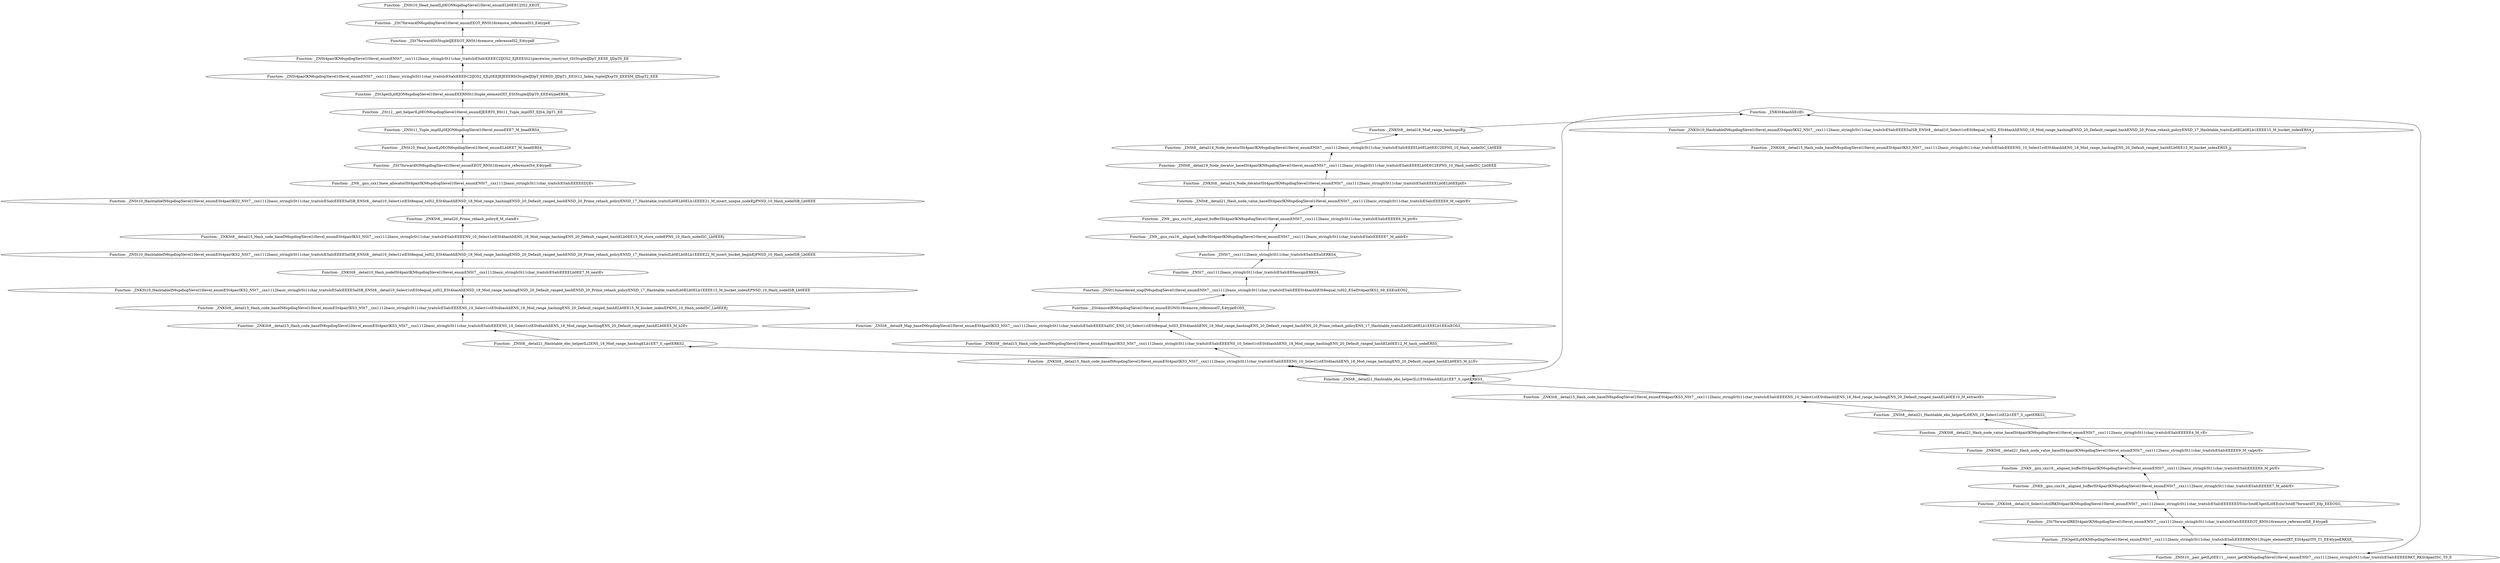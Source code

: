 digraph {
	"Function- _ZNKSt8__detail15_Hash_code_baseIN6spdlog5level10level_enumESt4pairIKS3_NSt7__cxx1112basic_stringIcSt11char_traitsIcESaIcEEEENS_10_Select1stESt4hashIiENS_18_Mod_range_hashingENS_20_Default_ranged_hashELb0EE15_M_bucket_indexERS5_jj"
	"Function- _ZNKSt10_HashtableIN6spdlog5level10level_enumESt4pairIKS2_NSt7__cxx1112basic_stringIcSt11char_traitsIcESaIcEEEESaISB_ENSt8__detail10_Select1stESt8equal_toIS2_ESt4hashIiENSD_18_Mod_range_hashingENSD_20_Default_ranged_hashENSD_20_Prime_rehash_policyENSD_17_Hashtable_traitsILb0ELb0ELb1EEEE15_M_bucket_indexERS4_j"
	"Function- _ZNKSt10_HashtableIN6spdlog5level10level_enumESt4pairIKS2_NSt7__cxx1112basic_stringIcSt11char_traitsIcESaIcEEEESaISB_ENSt8__detail10_Select1stESt8equal_toIS2_ESt4hashIiENSD_18_Mod_range_hashingENSD_20_Default_ranged_hashENSD_20_Prime_rehash_policyENSD_17_Hashtable_traitsILb0ELb0ELb1EEEE15_M_bucket_indexERS4_j" -> "Function- _ZNKSt8__detail15_Hash_code_baseIN6spdlog5level10level_enumESt4pairIKS3_NSt7__cxx1112basic_stringIcSt11char_traitsIcESaIcEEEENS_10_Select1stESt4hashIiENS_18_Mod_range_hashingENS_20_Default_ranged_hashELb0EE15_M_bucket_indexERS5_jj" [dir=back]
	"Function- _ZNKSt4hashIiEclEi"
	"Function- _ZNKSt4hashIiEclEi" -> "Function- _ZNKSt10_HashtableIN6spdlog5level10level_enumESt4pairIKS2_NSt7__cxx1112basic_stringIcSt11char_traitsIcESaIcEEEESaISB_ENSt8__detail10_Select1stESt8equal_toIS2_ESt4hashIiENSD_18_Mod_range_hashingENSD_20_Default_ranged_hashENSD_20_Prime_rehash_policyENSD_17_Hashtable_traitsILb0ELb0ELb1EEEE15_M_bucket_indexERS4_j" [dir=back]
	"Function- _ZNSt8__detail21_Hashtable_ebo_helperILi1ESt4hashIiELb1EE7_S_cgetERKS3_"
	"Function- _ZNSt8__detail21_Hashtable_ebo_helperILi1ESt4hashIiELb1EE7_S_cgetERKS3_" -> "Function- _ZNKSt4hashIiEclEi" [dir=back]
	"Function- _ZNKSt8__detail15_Hash_code_baseIN6spdlog5level10level_enumESt4pairIKS3_NSt7__cxx1112basic_stringIcSt11char_traitsIcESaIcEEEENS_10_Select1stESt4hashIiENS_18_Mod_range_hashingENS_20_Default_ranged_hashELb0EE5_M_h1Ev"
	"Function- _ZNKSt8__detail15_Hash_code_baseIN6spdlog5level10level_enumESt4pairIKS3_NSt7__cxx1112basic_stringIcSt11char_traitsIcESaIcEEEENS_10_Select1stESt4hashIiENS_18_Mod_range_hashingENS_20_Default_ranged_hashELb0EE5_M_h1Ev" -> "Function- _ZNSt8__detail21_Hashtable_ebo_helperILi1ESt4hashIiELb1EE7_S_cgetERKS3_" [dir=back]
	"Function- _ZNKSt8__detail15_Hash_code_baseIN6spdlog5level10level_enumESt4pairIKS3_NSt7__cxx1112basic_stringIcSt11char_traitsIcESaIcEEEENS_10_Select1stESt4hashIiENS_18_Mod_range_hashingENS_20_Default_ranged_hashELb0EE12_M_hash_codeERS5_"
	"Function- _ZNKSt8__detail15_Hash_code_baseIN6spdlog5level10level_enumESt4pairIKS3_NSt7__cxx1112basic_stringIcSt11char_traitsIcESaIcEEEENS_10_Select1stESt4hashIiENS_18_Mod_range_hashingENS_20_Default_ranged_hashELb0EE12_M_hash_codeERS5_" -> "Function- _ZNKSt8__detail15_Hash_code_baseIN6spdlog5level10level_enumESt4pairIKS3_NSt7__cxx1112basic_stringIcSt11char_traitsIcESaIcEEEENS_10_Select1stESt4hashIiENS_18_Mod_range_hashingENS_20_Default_ranged_hashELb0EE5_M_h1Ev" [dir=back]
	"Function- _ZNSt8__detail9_Map_baseIN6spdlog5level10level_enumESt4pairIKS3_NSt7__cxx1112basic_stringIcSt11char_traitsIcESaIcEEEESaISC_ENS_10_Select1stESt8equal_toIS3_ESt4hashIiENS_18_Mod_range_hashingENS_20_Default_ranged_hashENS_20_Prime_rehash_policyENS_17_Hashtable_traitsILb0ELb0ELb1EEELb1EEixEOS3_"
	"Function- _ZNSt8__detail9_Map_baseIN6spdlog5level10level_enumESt4pairIKS3_NSt7__cxx1112basic_stringIcSt11char_traitsIcESaIcEEEESaISC_ENS_10_Select1stESt8equal_toIS3_ESt4hashIiENS_18_Mod_range_hashingENS_20_Default_ranged_hashENS_20_Prime_rehash_policyENS_17_Hashtable_traitsILb0ELb0ELb1EEELb1EEixEOS3_" -> "Function- _ZNKSt8__detail15_Hash_code_baseIN6spdlog5level10level_enumESt4pairIKS3_NSt7__cxx1112basic_stringIcSt11char_traitsIcESaIcEEEENS_10_Select1stESt4hashIiENS_18_Mod_range_hashingENS_20_Default_ranged_hashELb0EE12_M_hash_codeERS5_" [dir=back]
	"Function- _ZSt4moveIRN6spdlog5level10level_enumEEONSt16remove_referenceIT_E4typeEOS5_"
	"Function- _ZSt4moveIRN6spdlog5level10level_enumEEONSt16remove_referenceIT_E4typeEOS5_" -> "Function- _ZNSt8__detail9_Map_baseIN6spdlog5level10level_enumESt4pairIKS3_NSt7__cxx1112basic_stringIcSt11char_traitsIcESaIcEEEESaISC_ENS_10_Select1stESt8equal_toIS3_ESt4hashIiENS_18_Mod_range_hashingENS_20_Default_ranged_hashENS_20_Prime_rehash_policyENS_17_Hashtable_traitsILb0ELb0ELb1EEELb1EEixEOS3_" [dir=back]
	"Function- _ZNSt13unordered_mapIN6spdlog5level10level_enumENSt7__cxx1112basic_stringIcSt11char_traitsIcESaIcEEESt4hashIiESt8equal_toIS2_ESaISt4pairIKS2_S8_EEEixEOS2_"
	"Function- _ZNSt13unordered_mapIN6spdlog5level10level_enumENSt7__cxx1112basic_stringIcSt11char_traitsIcESaIcEEESt4hashIiESt8equal_toIS2_ESaISt4pairIKS2_S8_EEEixEOS2_" -> "Function- _ZSt4moveIRN6spdlog5level10level_enumEEONSt16remove_referenceIT_E4typeEOS5_" [dir=back]
	"Function- _ZNSt7__cxx1112basic_stringIcSt11char_traitsIcESaIcEE6assignERKS4_"
	"Function- _ZNSt7__cxx1112basic_stringIcSt11char_traitsIcESaIcEE6assignERKS4_" -> "Function- _ZNSt13unordered_mapIN6spdlog5level10level_enumENSt7__cxx1112basic_stringIcSt11char_traitsIcESaIcEEESt4hashIiESt8equal_toIS2_ESaISt4pairIKS2_S8_EEEixEOS2_" [dir=back]
	"Function- _ZNSt7__cxx1112basic_stringIcSt11char_traitsIcESaIcEEaSERKS4_"
	"Function- _ZNSt7__cxx1112basic_stringIcSt11char_traitsIcESaIcEEaSERKS4_" -> "Function- _ZNSt7__cxx1112basic_stringIcSt11char_traitsIcESaIcEE6assignERKS4_" [dir=back]
	"Function- _ZN9__gnu_cxx16__aligned_bufferISt4pairIKN6spdlog5level10level_enumENSt7__cxx1112basic_stringIcSt11char_traitsIcESaIcEEEEE7_M_addrEv"
	"Function- _ZN9__gnu_cxx16__aligned_bufferISt4pairIKN6spdlog5level10level_enumENSt7__cxx1112basic_stringIcSt11char_traitsIcESaIcEEEEE7_M_addrEv" -> "Function- _ZNSt7__cxx1112basic_stringIcSt11char_traitsIcESaIcEEaSERKS4_" [dir=back]
	"Function- _ZN9__gnu_cxx16__aligned_bufferISt4pairIKN6spdlog5level10level_enumENSt7__cxx1112basic_stringIcSt11char_traitsIcESaIcEEEEE6_M_ptrEv"
	"Function- _ZN9__gnu_cxx16__aligned_bufferISt4pairIKN6spdlog5level10level_enumENSt7__cxx1112basic_stringIcSt11char_traitsIcESaIcEEEEE6_M_ptrEv" -> "Function- _ZN9__gnu_cxx16__aligned_bufferISt4pairIKN6spdlog5level10level_enumENSt7__cxx1112basic_stringIcSt11char_traitsIcESaIcEEEEE7_M_addrEv" [dir=back]
	"Function- _ZNSt8__detail21_Hash_node_value_baseISt4pairIKN6spdlog5level10level_enumENSt7__cxx1112basic_stringIcSt11char_traitsIcESaIcEEEEE9_M_valptrEv"
	"Function- _ZNSt8__detail21_Hash_node_value_baseISt4pairIKN6spdlog5level10level_enumENSt7__cxx1112basic_stringIcSt11char_traitsIcESaIcEEEEE9_M_valptrEv" -> "Function- _ZN9__gnu_cxx16__aligned_bufferISt4pairIKN6spdlog5level10level_enumENSt7__cxx1112basic_stringIcSt11char_traitsIcESaIcEEEEE6_M_ptrEv" [dir=back]
	"Function- _ZNKSt8__detail14_Node_iteratorISt4pairIKN6spdlog5level10level_enumENSt7__cxx1112basic_stringIcSt11char_traitsIcESaIcEEEELb0ELb0EEptEv"
	"Function- _ZNKSt8__detail14_Node_iteratorISt4pairIKN6spdlog5level10level_enumENSt7__cxx1112basic_stringIcSt11char_traitsIcESaIcEEEELb0ELb0EEptEv" -> "Function- _ZNSt8__detail21_Hash_node_value_baseISt4pairIKN6spdlog5level10level_enumENSt7__cxx1112basic_stringIcSt11char_traitsIcESaIcEEEEE9_M_valptrEv" [dir=back]
	"Function- _ZNSt8__detail19_Node_iterator_baseISt4pairIKN6spdlog5level10level_enumENSt7__cxx1112basic_stringIcSt11char_traitsIcESaIcEEEELb0EEC2EPNS_10_Hash_nodeISC_Lb0EEE"
	"Function- _ZNSt8__detail19_Node_iterator_baseISt4pairIKN6spdlog5level10level_enumENSt7__cxx1112basic_stringIcSt11char_traitsIcESaIcEEEELb0EEC2EPNS_10_Hash_nodeISC_Lb0EEE" -> "Function- _ZNKSt8__detail14_Node_iteratorISt4pairIKN6spdlog5level10level_enumENSt7__cxx1112basic_stringIcSt11char_traitsIcESaIcEEEELb0ELb0EEptEv" [dir=back]
	"Function- _ZNSt8__detail14_Node_iteratorISt4pairIKN6spdlog5level10level_enumENSt7__cxx1112basic_stringIcSt11char_traitsIcESaIcEEEELb0ELb0EEC2EPNS_10_Hash_nodeISC_Lb0EEE"
	"Function- _ZNSt8__detail14_Node_iteratorISt4pairIKN6spdlog5level10level_enumENSt7__cxx1112basic_stringIcSt11char_traitsIcESaIcEEEELb0ELb0EEC2EPNS_10_Hash_nodeISC_Lb0EEE" -> "Function- _ZNSt8__detail19_Node_iterator_baseISt4pairIKN6spdlog5level10level_enumENSt7__cxx1112basic_stringIcSt11char_traitsIcESaIcEEEELb0EEC2EPNS_10_Hash_nodeISC_Lb0EEE" [dir=back]
	"Function- _ZNKSt8__detail18_Mod_range_hashingclEjj"
	"Function- _ZNKSt8__detail18_Mod_range_hashingclEjj" -> "Function- _ZNSt8__detail14_Node_iteratorISt4pairIKN6spdlog5level10level_enumENSt7__cxx1112basic_stringIcSt11char_traitsIcESaIcEEEELb0ELb0EEC2EPNS_10_Hash_nodeISC_Lb0EEE" [dir=back]
	"Function- _ZNKSt4hashIiEclEi"
	"Function- _ZNKSt4hashIiEclEi" -> "Function- _ZNKSt8__detail18_Mod_range_hashingclEjj" [dir=back]
	"Function- _ZNSt10__pair_getILj0EE11__const_getIKN6spdlog5level10level_enumENSt7__cxx1112basic_stringIcSt11char_traitsIcESaIcEEEEERKT_RKSt4pairISC_T0_E"
	"Function- _ZNSt10__pair_getILj0EE11__const_getIKN6spdlog5level10level_enumENSt7__cxx1112basic_stringIcSt11char_traitsIcESaIcEEEEERKT_RKSt4pairISC_T0_E" -> "Function- _ZNKSt4hashIiEclEi" [dir=back]
	"Function- _ZSt3getILj0EKN6spdlog5level10level_enumENSt7__cxx1112basic_stringIcSt11char_traitsIcESaIcEEEERKNSt13tuple_elementIXT_ESt4pairIT0_T1_EE4typeERKSE_"
	"Function- _ZSt3getILj0EKN6spdlog5level10level_enumENSt7__cxx1112basic_stringIcSt11char_traitsIcESaIcEEEERKNSt13tuple_elementIXT_ESt4pairIT0_T1_EE4typeERKSE_" -> "Function- _ZNSt10__pair_getILj0EE11__const_getIKN6spdlog5level10level_enumENSt7__cxx1112basic_stringIcSt11char_traitsIcESaIcEEEEERKT_RKSt4pairISC_T0_E" [dir=back]
	"Function- _ZSt7forwardIRKSt4pairIKN6spdlog5level10level_enumENSt7__cxx1112basic_stringIcSt11char_traitsIcESaIcEEEEEOT_RNSt16remove_referenceISE_E4typeE"
	"Function- _ZSt7forwardIRKSt4pairIKN6spdlog5level10level_enumENSt7__cxx1112basic_stringIcSt11char_traitsIcESaIcEEEEEOT_RNSt16remove_referenceISE_E4typeE" -> "Function- _ZSt3getILj0EKN6spdlog5level10level_enumENSt7__cxx1112basic_stringIcSt11char_traitsIcESaIcEEEERKNSt13tuple_elementIXT_ESt4pairIT0_T1_EE4typeERKSE_" [dir=back]
	"Function- _ZNKSt8__detail10_Select1stclIRKSt4pairIKN6spdlog5level10level_enumENSt7__cxx1112basic_stringIcSt11char_traitsIcESaIcEEEEEEDTclsr3stdE3getILi0EEclsr3stdE7forwardIT_Efp_EEEOSG_"
	"Function- _ZNKSt8__detail10_Select1stclIRKSt4pairIKN6spdlog5level10level_enumENSt7__cxx1112basic_stringIcSt11char_traitsIcESaIcEEEEEEDTclsr3stdE3getILi0EEclsr3stdE7forwardIT_Efp_EEEOSG_" -> "Function- _ZSt7forwardIRKSt4pairIKN6spdlog5level10level_enumENSt7__cxx1112basic_stringIcSt11char_traitsIcESaIcEEEEEOT_RNSt16remove_referenceISE_E4typeE" [dir=back]
	"Function- _ZNK9__gnu_cxx16__aligned_bufferISt4pairIKN6spdlog5level10level_enumENSt7__cxx1112basic_stringIcSt11char_traitsIcESaIcEEEEE7_M_addrEv"
	"Function- _ZNK9__gnu_cxx16__aligned_bufferISt4pairIKN6spdlog5level10level_enumENSt7__cxx1112basic_stringIcSt11char_traitsIcESaIcEEEEE7_M_addrEv" -> "Function- _ZNKSt8__detail10_Select1stclIRKSt4pairIKN6spdlog5level10level_enumENSt7__cxx1112basic_stringIcSt11char_traitsIcESaIcEEEEEEDTclsr3stdE3getILi0EEclsr3stdE7forwardIT_Efp_EEEOSG_" [dir=back]
	"Function- _ZNK9__gnu_cxx16__aligned_bufferISt4pairIKN6spdlog5level10level_enumENSt7__cxx1112basic_stringIcSt11char_traitsIcESaIcEEEEE6_M_ptrEv"
	"Function- _ZNK9__gnu_cxx16__aligned_bufferISt4pairIKN6spdlog5level10level_enumENSt7__cxx1112basic_stringIcSt11char_traitsIcESaIcEEEEE6_M_ptrEv" -> "Function- _ZNK9__gnu_cxx16__aligned_bufferISt4pairIKN6spdlog5level10level_enumENSt7__cxx1112basic_stringIcSt11char_traitsIcESaIcEEEEE7_M_addrEv" [dir=back]
	"Function- _ZNKSt8__detail21_Hash_node_value_baseISt4pairIKN6spdlog5level10level_enumENSt7__cxx1112basic_stringIcSt11char_traitsIcESaIcEEEEE9_M_valptrEv"
	"Function- _ZNKSt8__detail21_Hash_node_value_baseISt4pairIKN6spdlog5level10level_enumENSt7__cxx1112basic_stringIcSt11char_traitsIcESaIcEEEEE9_M_valptrEv" -> "Function- _ZNK9__gnu_cxx16__aligned_bufferISt4pairIKN6spdlog5level10level_enumENSt7__cxx1112basic_stringIcSt11char_traitsIcESaIcEEEEE6_M_ptrEv" [dir=back]
	"Function- _ZNKSt8__detail21_Hash_node_value_baseISt4pairIKN6spdlog5level10level_enumENSt7__cxx1112basic_stringIcSt11char_traitsIcESaIcEEEEE4_M_vEv"
	"Function- _ZNKSt8__detail21_Hash_node_value_baseISt4pairIKN6spdlog5level10level_enumENSt7__cxx1112basic_stringIcSt11char_traitsIcESaIcEEEEE4_M_vEv" -> "Function- _ZNKSt8__detail21_Hash_node_value_baseISt4pairIKN6spdlog5level10level_enumENSt7__cxx1112basic_stringIcSt11char_traitsIcESaIcEEEEE9_M_valptrEv" [dir=back]
	"Function- _ZNSt8__detail21_Hashtable_ebo_helperILi0ENS_10_Select1stELb1EE7_S_cgetERKS2_"
	"Function- _ZNSt8__detail21_Hashtable_ebo_helperILi0ENS_10_Select1stELb1EE7_S_cgetERKS2_" -> "Function- _ZNKSt8__detail21_Hash_node_value_baseISt4pairIKN6spdlog5level10level_enumENSt7__cxx1112basic_stringIcSt11char_traitsIcESaIcEEEEE4_M_vEv" [dir=back]
	"Function- _ZNKSt8__detail15_Hash_code_baseIN6spdlog5level10level_enumESt4pairIKS3_NSt7__cxx1112basic_stringIcSt11char_traitsIcESaIcEEEENS_10_Select1stESt4hashIiENS_18_Mod_range_hashingENS_20_Default_ranged_hashELb0EE10_M_extractEv"
	"Function- _ZNKSt8__detail15_Hash_code_baseIN6spdlog5level10level_enumESt4pairIKS3_NSt7__cxx1112basic_stringIcSt11char_traitsIcESaIcEEEENS_10_Select1stESt4hashIiENS_18_Mod_range_hashingENS_20_Default_ranged_hashELb0EE10_M_extractEv" -> "Function- _ZNSt8__detail21_Hashtable_ebo_helperILi0ENS_10_Select1stELb1EE7_S_cgetERKS2_" [dir=back]
	"Function- _ZNSt8__detail21_Hashtable_ebo_helperILi1ESt4hashIiELb1EE7_S_cgetERKS3_"
	"Function- _ZNSt8__detail21_Hashtable_ebo_helperILi1ESt4hashIiELb1EE7_S_cgetERKS3_" -> "Function- _ZNKSt8__detail15_Hash_code_baseIN6spdlog5level10level_enumESt4pairIKS3_NSt7__cxx1112basic_stringIcSt11char_traitsIcESaIcEEEENS_10_Select1stESt4hashIiENS_18_Mod_range_hashingENS_20_Default_ranged_hashELb0EE10_M_extractEv" [dir=back]
	"Function- _ZNKSt8__detail15_Hash_code_baseIN6spdlog5level10level_enumESt4pairIKS3_NSt7__cxx1112basic_stringIcSt11char_traitsIcESaIcEEEENS_10_Select1stESt4hashIiENS_18_Mod_range_hashingENS_20_Default_ranged_hashELb0EE5_M_h1Ev"
	"Function- _ZNKSt8__detail15_Hash_code_baseIN6spdlog5level10level_enumESt4pairIKS3_NSt7__cxx1112basic_stringIcSt11char_traitsIcESaIcEEEENS_10_Select1stESt4hashIiENS_18_Mod_range_hashingENS_20_Default_ranged_hashELb0EE5_M_h1Ev" -> "Function- _ZNSt8__detail21_Hashtable_ebo_helperILi1ESt4hashIiELb1EE7_S_cgetERKS3_" [dir=back]
	"Function- _ZNSt8__detail21_Hashtable_ebo_helperILi2ENS_18_Mod_range_hashingELb1EE7_S_cgetERKS2_"
	"Function- _ZNSt8__detail21_Hashtable_ebo_helperILi2ENS_18_Mod_range_hashingELb1EE7_S_cgetERKS2_" -> "Function- _ZNKSt8__detail15_Hash_code_baseIN6spdlog5level10level_enumESt4pairIKS3_NSt7__cxx1112basic_stringIcSt11char_traitsIcESaIcEEEENS_10_Select1stESt4hashIiENS_18_Mod_range_hashingENS_20_Default_ranged_hashELb0EE5_M_h1Ev" [dir=back]
	"Function- _ZNKSt8__detail15_Hash_code_baseIN6spdlog5level10level_enumESt4pairIKS3_NSt7__cxx1112basic_stringIcSt11char_traitsIcESaIcEEEENS_10_Select1stESt4hashIiENS_18_Mod_range_hashingENS_20_Default_ranged_hashELb0EE5_M_h2Ev"
	"Function- _ZNKSt8__detail15_Hash_code_baseIN6spdlog5level10level_enumESt4pairIKS3_NSt7__cxx1112basic_stringIcSt11char_traitsIcESaIcEEEENS_10_Select1stESt4hashIiENS_18_Mod_range_hashingENS_20_Default_ranged_hashELb0EE5_M_h2Ev" -> "Function- _ZNSt8__detail21_Hashtable_ebo_helperILi2ENS_18_Mod_range_hashingELb1EE7_S_cgetERKS2_" [dir=back]
	"Function- _ZNKSt8__detail15_Hash_code_baseIN6spdlog5level10level_enumESt4pairIKS3_NSt7__cxx1112basic_stringIcSt11char_traitsIcESaIcEEEENS_10_Select1stESt4hashIiENS_18_Mod_range_hashingENS_20_Default_ranged_hashELb0EE15_M_bucket_indexEPKNS_10_Hash_nodeISC_Lb0EEEj"
	"Function- _ZNKSt8__detail15_Hash_code_baseIN6spdlog5level10level_enumESt4pairIKS3_NSt7__cxx1112basic_stringIcSt11char_traitsIcESaIcEEEENS_10_Select1stESt4hashIiENS_18_Mod_range_hashingENS_20_Default_ranged_hashELb0EE15_M_bucket_indexEPKNS_10_Hash_nodeISC_Lb0EEEj" -> "Function- _ZNKSt8__detail15_Hash_code_baseIN6spdlog5level10level_enumESt4pairIKS3_NSt7__cxx1112basic_stringIcSt11char_traitsIcESaIcEEEENS_10_Select1stESt4hashIiENS_18_Mod_range_hashingENS_20_Default_ranged_hashELb0EE5_M_h2Ev" [dir=back]
	"Function- _ZNKSt10_HashtableIN6spdlog5level10level_enumESt4pairIKS2_NSt7__cxx1112basic_stringIcSt11char_traitsIcESaIcEEEESaISB_ENSt8__detail10_Select1stESt8equal_toIS2_ESt4hashIiENSD_18_Mod_range_hashingENSD_20_Default_ranged_hashENSD_20_Prime_rehash_policyENSD_17_Hashtable_traitsILb0ELb0ELb1EEEE15_M_bucket_indexEPNSD_10_Hash_nodeISB_Lb0EEE"
	"Function- _ZNKSt10_HashtableIN6spdlog5level10level_enumESt4pairIKS2_NSt7__cxx1112basic_stringIcSt11char_traitsIcESaIcEEEESaISB_ENSt8__detail10_Select1stESt8equal_toIS2_ESt4hashIiENSD_18_Mod_range_hashingENSD_20_Default_ranged_hashENSD_20_Prime_rehash_policyENSD_17_Hashtable_traitsILb0ELb0ELb1EEEE15_M_bucket_indexEPNSD_10_Hash_nodeISB_Lb0EEE" -> "Function- _ZNKSt8__detail15_Hash_code_baseIN6spdlog5level10level_enumESt4pairIKS3_NSt7__cxx1112basic_stringIcSt11char_traitsIcESaIcEEEENS_10_Select1stESt4hashIiENS_18_Mod_range_hashingENS_20_Default_ranged_hashELb0EE15_M_bucket_indexEPKNS_10_Hash_nodeISC_Lb0EEEj" [dir=back]
	"Function- _ZNKSt8__detail10_Hash_nodeISt4pairIKN6spdlog5level10level_enumENSt7__cxx1112basic_stringIcSt11char_traitsIcESaIcEEEELb0EE7_M_nextEv"
	"Function- _ZNKSt8__detail10_Hash_nodeISt4pairIKN6spdlog5level10level_enumENSt7__cxx1112basic_stringIcSt11char_traitsIcESaIcEEEELb0EE7_M_nextEv" -> "Function- _ZNKSt10_HashtableIN6spdlog5level10level_enumESt4pairIKS2_NSt7__cxx1112basic_stringIcSt11char_traitsIcESaIcEEEESaISB_ENSt8__detail10_Select1stESt8equal_toIS2_ESt4hashIiENSD_18_Mod_range_hashingENSD_20_Default_ranged_hashENSD_20_Prime_rehash_policyENSD_17_Hashtable_traitsILb0ELb0ELb1EEEE15_M_bucket_indexEPNSD_10_Hash_nodeISB_Lb0EEE" [dir=back]
	"Function- _ZNSt10_HashtableIN6spdlog5level10level_enumESt4pairIKS2_NSt7__cxx1112basic_stringIcSt11char_traitsIcESaIcEEEESaISB_ENSt8__detail10_Select1stESt8equal_toIS2_ESt4hashIiENSD_18_Mod_range_hashingENSD_20_Default_ranged_hashENSD_20_Prime_rehash_policyENSD_17_Hashtable_traitsILb0ELb0ELb1EEEE22_M_insert_bucket_beginEjPNSD_10_Hash_nodeISB_Lb0EEE"
	"Function- _ZNSt10_HashtableIN6spdlog5level10level_enumESt4pairIKS2_NSt7__cxx1112basic_stringIcSt11char_traitsIcESaIcEEEESaISB_ENSt8__detail10_Select1stESt8equal_toIS2_ESt4hashIiENSD_18_Mod_range_hashingENSD_20_Default_ranged_hashENSD_20_Prime_rehash_policyENSD_17_Hashtable_traitsILb0ELb0ELb1EEEE22_M_insert_bucket_beginEjPNSD_10_Hash_nodeISB_Lb0EEE" -> "Function- _ZNKSt8__detail10_Hash_nodeISt4pairIKN6spdlog5level10level_enumENSt7__cxx1112basic_stringIcSt11char_traitsIcESaIcEEEELb0EE7_M_nextEv" [dir=back]
	"Function- _ZNKSt8__detail15_Hash_code_baseIN6spdlog5level10level_enumESt4pairIKS3_NSt7__cxx1112basic_stringIcSt11char_traitsIcESaIcEEEENS_10_Select1stESt4hashIiENS_18_Mod_range_hashingENS_20_Default_ranged_hashELb0EE13_M_store_codeEPNS_10_Hash_nodeISC_Lb0EEEj"
	"Function- _ZNKSt8__detail15_Hash_code_baseIN6spdlog5level10level_enumESt4pairIKS3_NSt7__cxx1112basic_stringIcSt11char_traitsIcESaIcEEEENS_10_Select1stESt4hashIiENS_18_Mod_range_hashingENS_20_Default_ranged_hashELb0EE13_M_store_codeEPNS_10_Hash_nodeISC_Lb0EEEj" -> "Function- _ZNSt10_HashtableIN6spdlog5level10level_enumESt4pairIKS2_NSt7__cxx1112basic_stringIcSt11char_traitsIcESaIcEEEESaISB_ENSt8__detail10_Select1stESt8equal_toIS2_ESt4hashIiENSD_18_Mod_range_hashingENSD_20_Default_ranged_hashENSD_20_Prime_rehash_policyENSD_17_Hashtable_traitsILb0ELb0ELb1EEEE22_M_insert_bucket_beginEjPNSD_10_Hash_nodeISB_Lb0EEE" [dir=back]
	"Function- _ZNKSt8__detail20_Prime_rehash_policy8_M_stateEv"
	"Function- _ZNKSt8__detail20_Prime_rehash_policy8_M_stateEv" -> "Function- _ZNKSt8__detail15_Hash_code_baseIN6spdlog5level10level_enumESt4pairIKS3_NSt7__cxx1112basic_stringIcSt11char_traitsIcESaIcEEEENS_10_Select1stESt4hashIiENS_18_Mod_range_hashingENS_20_Default_ranged_hashELb0EE13_M_store_codeEPNS_10_Hash_nodeISC_Lb0EEEj" [dir=back]
	"Function- _ZNSt10_HashtableIN6spdlog5level10level_enumESt4pairIKS2_NSt7__cxx1112basic_stringIcSt11char_traitsIcESaIcEEEESaISB_ENSt8__detail10_Select1stESt8equal_toIS2_ESt4hashIiENSD_18_Mod_range_hashingENSD_20_Default_ranged_hashENSD_20_Prime_rehash_policyENSD_17_Hashtable_traitsILb0ELb0ELb1EEEE21_M_insert_unique_nodeEjjPNSD_10_Hash_nodeISB_Lb0EEE"
	"Function- _ZNSt10_HashtableIN6spdlog5level10level_enumESt4pairIKS2_NSt7__cxx1112basic_stringIcSt11char_traitsIcESaIcEEEESaISB_ENSt8__detail10_Select1stESt8equal_toIS2_ESt4hashIiENSD_18_Mod_range_hashingENSD_20_Default_ranged_hashENSD_20_Prime_rehash_policyENSD_17_Hashtable_traitsILb0ELb0ELb1EEEE21_M_insert_unique_nodeEjjPNSD_10_Hash_nodeISB_Lb0EEE" -> "Function- _ZNKSt8__detail20_Prime_rehash_policy8_M_stateEv" [dir=back]
	"Function- _ZN9__gnu_cxx13new_allocatorISt4pairIKN6spdlog5level10level_enumENSt7__cxx1112basic_stringIcSt11char_traitsIcESaIcEEEEED2Ev"
	"Function- _ZN9__gnu_cxx13new_allocatorISt4pairIKN6spdlog5level10level_enumENSt7__cxx1112basic_stringIcSt11char_traitsIcESaIcEEEEED2Ev" -> "Function- _ZNSt10_HashtableIN6spdlog5level10level_enumESt4pairIKS2_NSt7__cxx1112basic_stringIcSt11char_traitsIcESaIcEEEESaISB_ENSt8__detail10_Select1stESt8equal_toIS2_ESt4hashIiENSD_18_Mod_range_hashingENSD_20_Default_ranged_hashENSD_20_Prime_rehash_policyENSD_17_Hashtable_traitsILb0ELb0ELb1EEEE21_M_insert_unique_nodeEjjPNSD_10_Hash_nodeISB_Lb0EEE" [dir=back]
	"Function- _ZSt7forwardION6spdlog5level10level_enumEEOT_RNSt16remove_referenceIS4_E4typeE"
	"Function- _ZSt7forwardION6spdlog5level10level_enumEEOT_RNSt16remove_referenceIS4_E4typeE" -> "Function- _ZN9__gnu_cxx13new_allocatorISt4pairIKN6spdlog5level10level_enumENSt7__cxx1112basic_stringIcSt11char_traitsIcESaIcEEEEED2Ev" [dir=back]
	"Function- _ZNSt10_Head_baseILj0EON6spdlog5level10level_enumELb0EE7_M_headERS4_"
	"Function- _ZNSt10_Head_baseILj0EON6spdlog5level10level_enumELb0EE7_M_headERS4_" -> "Function- _ZSt7forwardION6spdlog5level10level_enumEEOT_RNSt16remove_referenceIS4_E4typeE" [dir=back]
	"Function- _ZNSt11_Tuple_implILj0EJON6spdlog5level10level_enumEEE7_M_headERS4_"
	"Function- _ZNSt11_Tuple_implILj0EJON6spdlog5level10level_enumEEE7_M_headERS4_" -> "Function- _ZNSt10_Head_baseILj0EON6spdlog5level10level_enumELb0EE7_M_headERS4_" [dir=back]
	"Function- _ZSt12__get_helperILj0EON6spdlog5level10level_enumEJEERT0_RSt11_Tuple_implIXT_EJS4_DpT1_EE"
	"Function- _ZSt12__get_helperILj0EON6spdlog5level10level_enumEJEERT0_RSt11_Tuple_implIXT_EJS4_DpT1_EE" -> "Function- _ZNSt11_Tuple_implILj0EJON6spdlog5level10level_enumEEE7_M_headERS4_" [dir=back]
	"Function- _ZSt3getILj0EJON6spdlog5level10level_enumEEERNSt13tuple_elementIXT_ESt5tupleIJDpT0_EEE4typeERS8_"
	"Function- _ZSt3getILj0EJON6spdlog5level10level_enumEEERNSt13tuple_elementIXT_ESt5tupleIJDpT0_EEE4typeERS8_" -> "Function- _ZSt12__get_helperILj0EON6spdlog5level10level_enumEJEERT0_RSt11_Tuple_implIXT_EJS4_DpT1_EE" [dir=back]
	"Function- _ZNSt4pairIKN6spdlog5level10level_enumENSt7__cxx1112basic_stringIcSt11char_traitsIcESaIcEEEEC2IJOS2_EJLj0EEJEJEEERSt5tupleIJDpT_EERSD_IJDpT1_EESt12_Index_tupleIJXspT0_EEESM_IJXspT2_EEE"
	"Function- _ZNSt4pairIKN6spdlog5level10level_enumENSt7__cxx1112basic_stringIcSt11char_traitsIcESaIcEEEEC2IJOS2_EJLj0EEJEJEEERSt5tupleIJDpT_EERSD_IJDpT1_EESt12_Index_tupleIJXspT0_EEESM_IJXspT2_EEE" -> "Function- _ZSt3getILj0EJON6spdlog5level10level_enumEEERNSt13tuple_elementIXT_ESt5tupleIJDpT0_EEE4typeERS8_" [dir=back]
	"Function- _ZNSt4pairIKN6spdlog5level10level_enumENSt7__cxx1112basic_stringIcSt11char_traitsIcESaIcEEEEC2IJOS2_EJEEESt21piecewise_construct_tSt5tupleIJDpT_EESE_IJDpT0_EE"
	"Function- _ZNSt4pairIKN6spdlog5level10level_enumENSt7__cxx1112basic_stringIcSt11char_traitsIcESaIcEEEEC2IJOS2_EJEEESt21piecewise_construct_tSt5tupleIJDpT_EESE_IJDpT0_EE" -> "Function- _ZNSt4pairIKN6spdlog5level10level_enumENSt7__cxx1112basic_stringIcSt11char_traitsIcESaIcEEEEC2IJOS2_EJLj0EEJEJEEERSt5tupleIJDpT_EERSD_IJDpT1_EESt12_Index_tupleIJXspT0_EEESM_IJXspT2_EEE" [dir=back]
	"Function- _ZSt7forwardISt5tupleIJEEEOT_RNSt16remove_referenceIS2_E4typeE"
	"Function- _ZSt7forwardISt5tupleIJEEEOT_RNSt16remove_referenceIS2_E4typeE" -> "Function- _ZNSt4pairIKN6spdlog5level10level_enumENSt7__cxx1112basic_stringIcSt11char_traitsIcESaIcEEEEC2IJOS2_EJEEESt21piecewise_construct_tSt5tupleIJDpT_EESE_IJDpT0_EE" [dir=back]
	"Function- _ZSt7forwardIN6spdlog5level10level_enumEEOT_RNSt16remove_referenceIS3_E4typeE"
	"Function- _ZSt7forwardIN6spdlog5level10level_enumEEOT_RNSt16remove_referenceIS3_E4typeE" -> "Function- _ZSt7forwardISt5tupleIJEEEOT_RNSt16remove_referenceIS2_E4typeE" [dir=back]
	"Function- _ZNSt10_Head_baseILj0EON6spdlog5level10level_enumELb0EEC2IS2_EEOT_"
	"Function- _ZNSt10_Head_baseILj0EON6spdlog5level10level_enumELb0EEC2IS2_EEOT_" -> "Function- _ZSt7forwardIN6spdlog5level10level_enumEEOT_RNSt16remove_referenceIS3_E4typeE" [dir=back]
}
